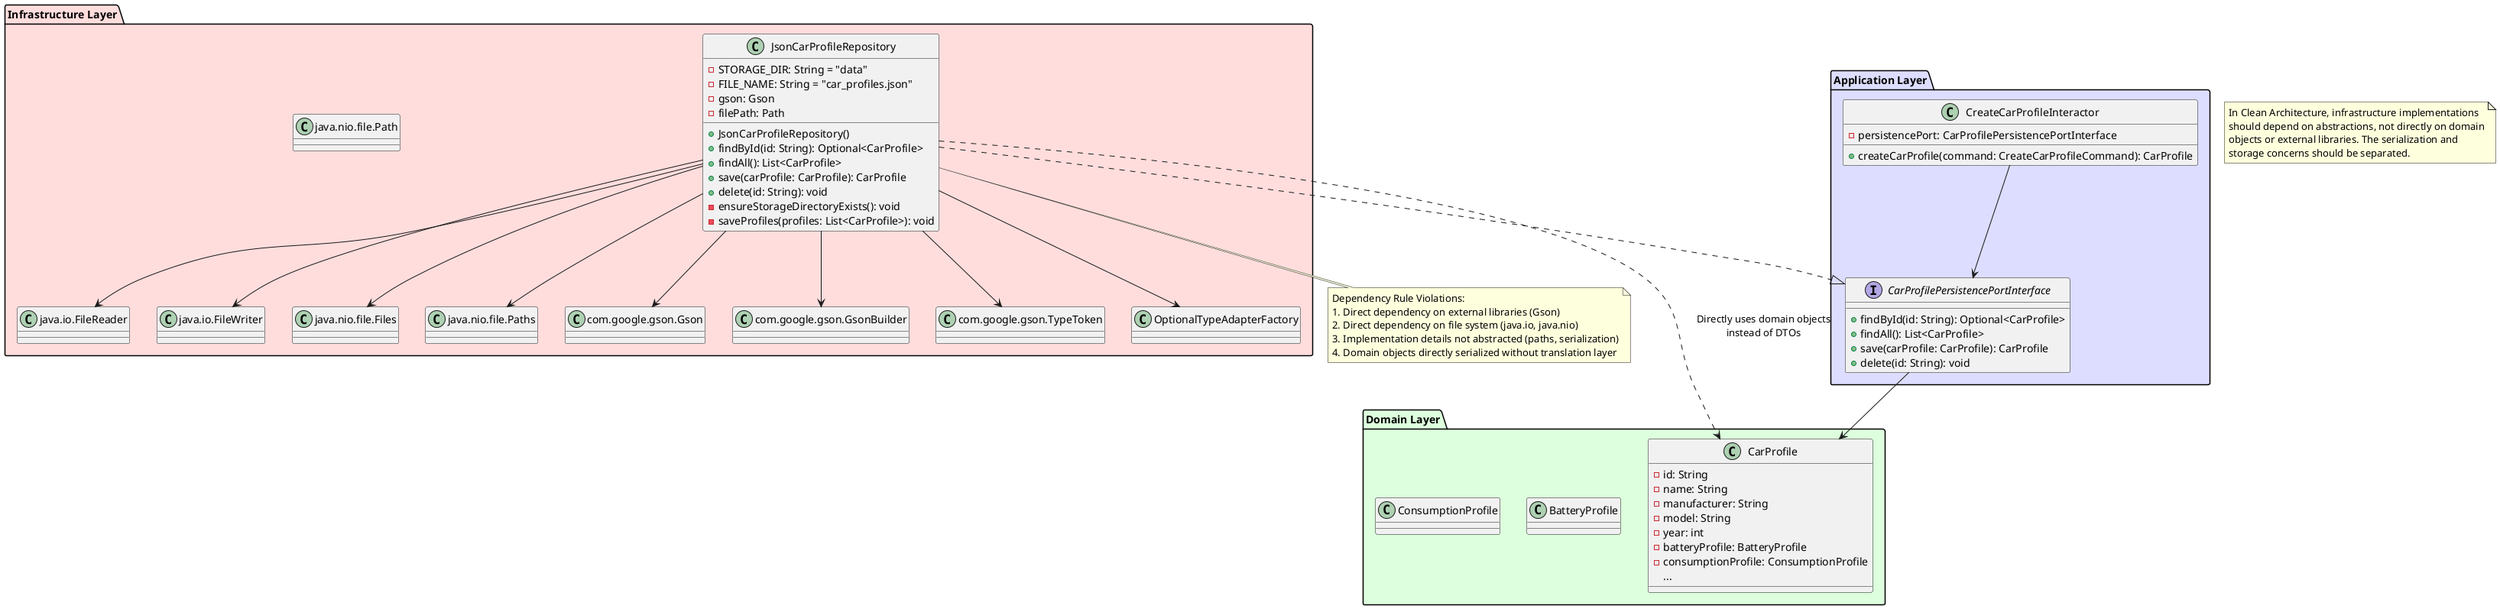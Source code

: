 @startuml Dependency_Rule_Negative_Example

package "Domain Layer" #DDFFDD {
  class CarProfile {
    -id: String
    -name: String
    -manufacturer: String
    -model: String
    -year: int
    -batteryProfile: BatteryProfile
    -consumptionProfile: ConsumptionProfile
    ...
  }
  
  class BatteryProfile
  class ConsumptionProfile
}

package "Application Layer" #DDDDFF {
  interface CarProfilePersistencePortInterface {
    +findById(id: String): Optional<CarProfile>
    +findAll(): List<CarProfile>
    +save(carProfile: CarProfile): CarProfile
    +delete(id: String): void
  }
  
  class CreateCarProfileInteractor {
    -persistencePort: CarProfilePersistencePortInterface
    +createCarProfile(command: CreateCarProfileCommand): CarProfile
  }
}

package "Infrastructure Layer" #FFDDDD {
  class JsonCarProfileRepository {
    -STORAGE_DIR: String = "data"
    -FILE_NAME: String = "car_profiles.json"
    -gson: Gson
    -filePath: Path
    +JsonCarProfileRepository()
    +findById(id: String): Optional<CarProfile>
    +findAll(): List<CarProfile>
    +save(carProfile: CarProfile): CarProfile
    +delete(id: String): void
    -ensureStorageDirectoryExists(): void
    -saveProfiles(profiles: List<CarProfile>): void
  }
  
  class "java.io.FileReader" as FileReader
  class "java.io.FileWriter" as FileWriter
  class "java.nio.file.Files" as Files
  class "java.nio.file.Path" as Path
  class "java.nio.file.Paths" as Paths
  
  class "com.google.gson.Gson" as Gson
  class "com.google.gson.GsonBuilder" as GsonBuilder
  class "com.google.gson.TypeToken" as TypeToken
  class "OptionalTypeAdapterFactory" as OptionalTypeAdapterFactory
}

' Compliant relationships (following Dependency Rule)
JsonCarProfileRepository ..|> CarProfilePersistencePortInterface
CreateCarProfileInteractor --> CarProfilePersistencePortInterface
CarProfilePersistencePortInterface --> CarProfile

' Problematic relationships (violating Dependency Rule)
JsonCarProfileRepository --> Gson
JsonCarProfileRepository --> GsonBuilder
JsonCarProfileRepository --> OptionalTypeAdapterFactory
JsonCarProfileRepository --> FileReader
JsonCarProfileRepository --> FileWriter
JsonCarProfileRepository --> Files
JsonCarProfileRepository --> Paths
JsonCarProfileRepository --> TypeToken
JsonCarProfileRepository ..> CarProfile : "Directly uses domain objects\ninstead of DTOs"

' Dependency Rule Violation Notes
note bottom of JsonCarProfileRepository
  Dependency Rule Violations:
  1. Direct dependency on external libraries (Gson)
  2. Direct dependency on file system (java.io, java.nio)
  3. Implementation details not abstracted (paths, serialization)
  4. Domain objects directly serialized without translation layer
end note

' Extra explanation
note "In Clean Architecture, infrastructure implementations\nshould depend on abstractions, not directly on domain\nobjects or external libraries. The serialization and\nstorage concerns should be separated." as N1

@enduml 